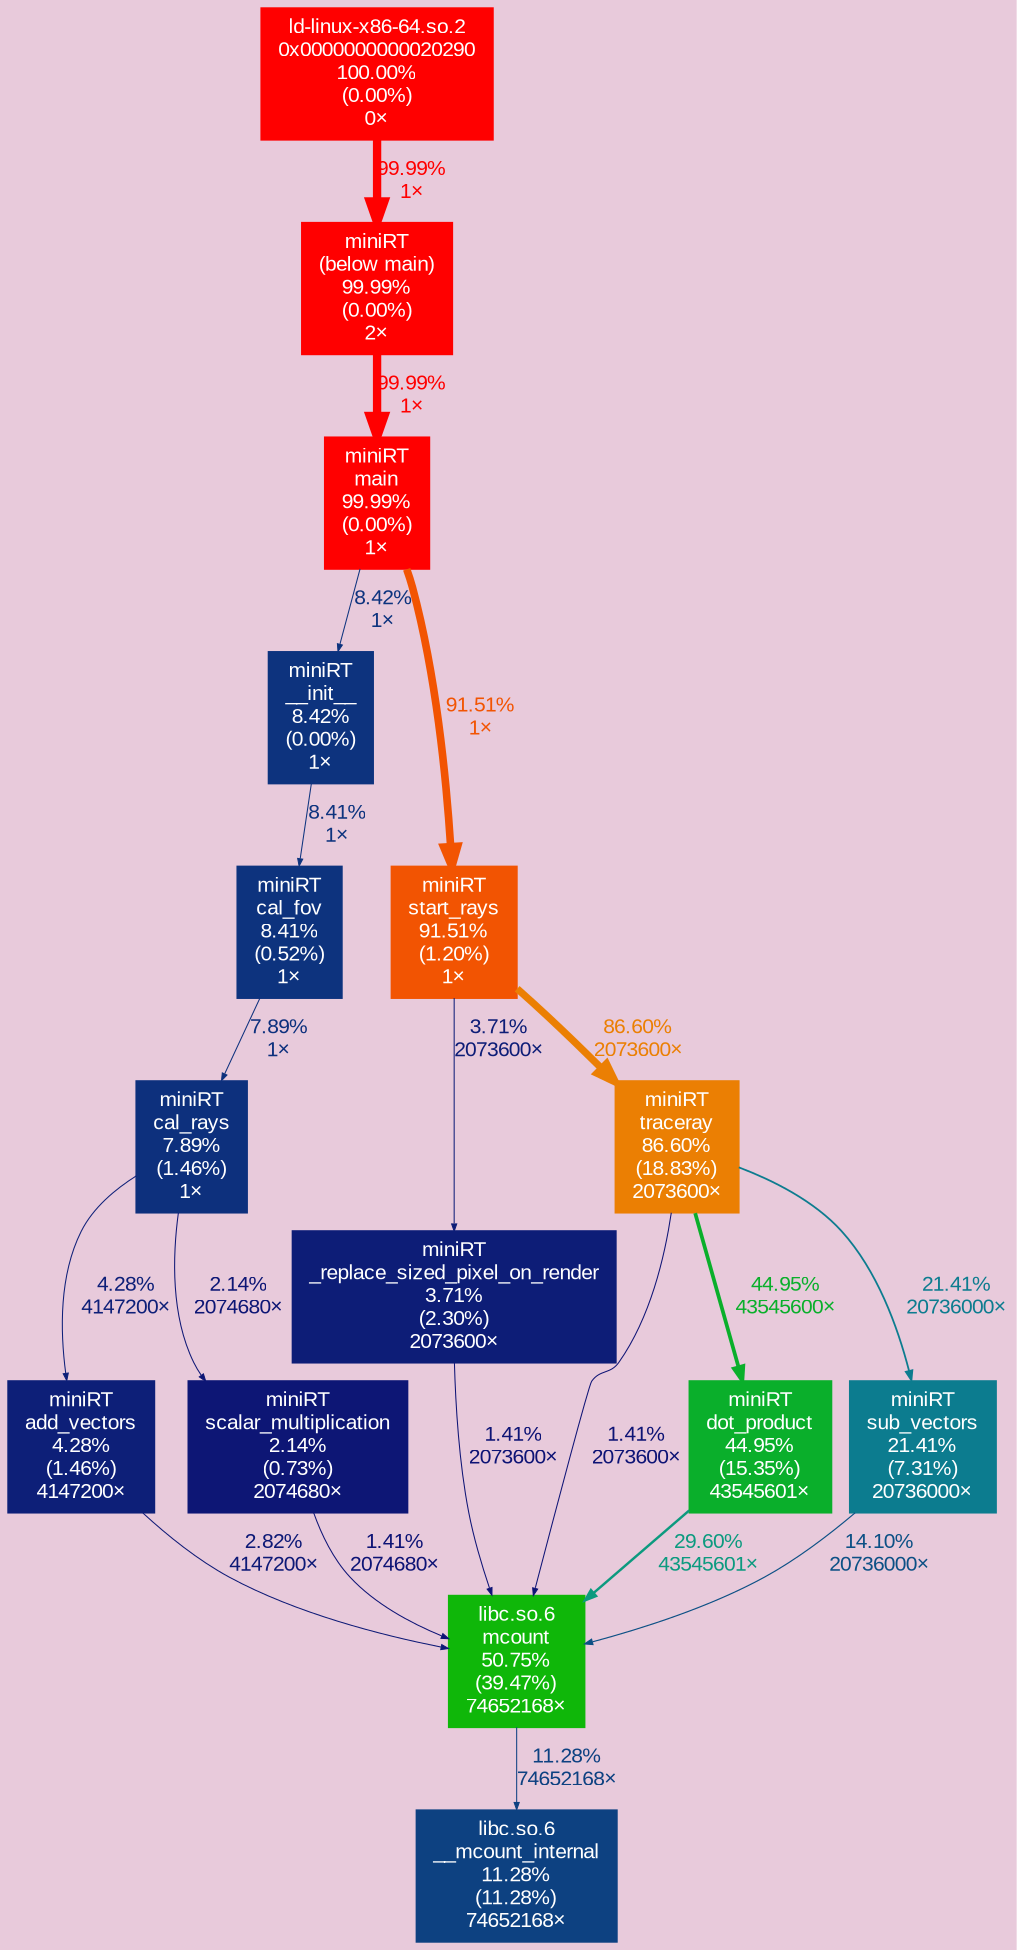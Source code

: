 digraph {
	tooltip=" "
	bgcolor="#E8CADB"
	graph [fontname=Arial, nodesep=0.125, ranksep=0.25];
	node [fontcolor=white, fontname=Arial, height=0, shape=box, style=filled, width=0];
	edge [fontname=Arial];
	"(below main)" [color="#ff0000", fontcolor="#ffffff", fontsize="10.00", label="miniRT\n(below main)\n99.99%\n(0.00%)\n2×"];
	"(below main)" -> main [arrowsize="1.00", color="#ff0000", fontcolor="#ff0000", fontsize="10.00", label="99.99%\n1×", labeldistance="4.00", penwidth="4.00"];
	"0x0000000000020290" [color="#ff0000", fontcolor="#ffffff", fontsize="10.00", label="ld-linux-x86-64.so.2\n0x0000000000020290\n100.00%\n(0.00%)\n0×"];
	"0x0000000000020290" -> "(below main)" [arrowsize="1.00", color="#ff0000", fontcolor="#ff0000", fontsize="10.00", label="99.99%\n1×", labeldistance="4.00", penwidth="4.00"];
	"__init__" [color="#0d337e", fontcolor="#ffffff", fontsize="10.00", label="miniRT\n__init__\n8.42%\n(0.00%)\n1×"];
	"__init__" -> "cal_fov" [arrowsize="0.35", color="#0d337e", fontcolor="#0d337e", fontsize="10.00", label="8.41%\n1×", labeldistance="0.50", penwidth="0.50"];
	"__mcount_internal" [color="#0d4181", fontcolor="#ffffff", fontsize="10.00", label="libc.so.6\n__mcount_internal\n11.28%\n(11.28%)\n74652168×"];
	"_replace_sized_pixel_on_render" [color="#0d1d77", fontcolor="#ffffff", fontsize="10.00", label="miniRT\n_replace_sized_pixel_on_render\n3.71%\n(2.30%)\n2073600×"];
	"_replace_sized_pixel_on_render" -> mcount [arrowsize="0.35", color="#0d1375", fontcolor="#0d1375", fontsize="10.00", label="1.41%\n2073600×", labeldistance="0.50", penwidth="0.50"];
	"add_vectors" [color="#0d1f78", fontcolor="#ffffff", fontsize="10.00", label="miniRT\nadd_vectors\n4.28%\n(1.46%)\n4147200×"];
	"add_vectors" -> mcount [arrowsize="0.35", color="#0d1976", fontcolor="#0d1976", fontsize="10.00", label="2.82%\n4147200×", labeldistance="0.50", penwidth="0.50"];
	"cal_fov" [color="#0d337e", fontcolor="#ffffff", fontsize="10.00", label="miniRT\ncal_fov\n8.41%\n(0.52%)\n1×"];
	"cal_fov" -> "cal_rays" [arrowsize="0.35", color="#0d307d", fontcolor="#0d307d", fontsize="10.00", label="7.89%\n1×", labeldistance="0.50", penwidth="0.50"];
	"cal_rays" [color="#0d307d", fontcolor="#ffffff", fontsize="10.00", label="miniRT\ncal_rays\n7.89%\n(1.46%)\n1×"];
	"cal_rays" -> "add_vectors" [arrowsize="0.35", color="#0d1f78", fontcolor="#0d1f78", fontsize="10.00", label="4.28%\n4147200×", labeldistance="0.50", penwidth="0.50"];
	"cal_rays" -> "scalar_multiplication" [arrowsize="0.35", color="#0d1675", fontcolor="#0d1675", fontsize="10.00", label="2.14%\n2074680×", labeldistance="0.50", penwidth="0.50"];
	"dot_product" [color="#0aaf2b", fontcolor="#ffffff", fontsize="10.00", label="miniRT\ndot_product\n44.95%\n(15.35%)\n43545601×"];
	"dot_product" -> mcount [arrowsize="0.54", color="#0c9a7f", fontcolor="#0c9a7f", fontsize="10.00", label="29.60%\n43545601×", labeldistance="1.18", penwidth="1.18"];
	main [color="#ff0000", fontcolor="#ffffff", fontsize="10.00", label="miniRT\nmain\n99.99%\n(0.00%)\n1×"];
	main -> "__init__" [arrowsize="0.35", color="#0d337e", fontcolor="#0d337e", fontsize="10.00", label="8.42%\n1×", labeldistance="0.50", penwidth="0.50"];
	main -> "start_rays" [arrowsize="0.96", color="#f25402", fontcolor="#f25402", fontsize="10.00", label="91.51%\n1×", labeldistance="3.66", penwidth="3.66"];
	mcount [color="#0fb709", fontcolor="#ffffff", fontsize="10.00", label="libc.so.6\nmcount\n50.75%\n(39.47%)\n74652168×"];
	mcount -> "__mcount_internal" [arrowsize="0.35", color="#0d4181", fontcolor="#0d4181", fontsize="10.00", label="11.28%\n74652168×", labeldistance="0.50", penwidth="0.50"];
	"scalar_multiplication" [color="#0d1675", fontcolor="#ffffff", fontsize="10.00", label="miniRT\nscalar_multiplication\n2.14%\n(0.73%)\n2074680×"];
	"scalar_multiplication" -> mcount [arrowsize="0.35", color="#0d1375", fontcolor="#0d1375", fontsize="10.00", label="1.41%\n2074680×", labeldistance="0.50", penwidth="0.50"];
	"start_rays" [color="#f25402", fontcolor="#ffffff", fontsize="10.00", label="miniRT\nstart_rays\n91.51%\n(1.20%)\n1×"];
	"start_rays" -> "_replace_sized_pixel_on_render" [arrowsize="0.35", color="#0d1d77", fontcolor="#0d1d77", fontsize="10.00", label="3.71%\n2073600×", labeldistance="0.50", penwidth="0.50"];
	"start_rays" -> traceray [arrowsize="0.93", color="#eb7f03", fontcolor="#eb7f03", fontsize="10.00", label="86.60%\n2073600×", labeldistance="3.46", penwidth="3.46"];
	"sub_vectors" [color="#0c7c8f", fontcolor="#ffffff", fontsize="10.00", label="miniRT\nsub_vectors\n21.41%\n(7.31%)\n20736000×"];
	"sub_vectors" -> mcount [arrowsize="0.38", color="#0c5085", fontcolor="#0c5085", fontsize="10.00", label="14.10%\n20736000×", labeldistance="0.56", penwidth="0.56"];
	traceray [color="#eb7f03", fontcolor="#ffffff", fontsize="10.00", label="miniRT\ntraceray\n86.60%\n(18.83%)\n2073600×"];
	traceray -> "dot_product" [arrowsize="0.67", color="#0aaf2b", fontcolor="#0aaf2b", fontsize="10.00", label="44.95%\n43545600×", labeldistance="1.80", penwidth="1.80"];
	traceray -> mcount [arrowsize="0.35", color="#0d1375", fontcolor="#0d1375", fontsize="10.00", label="1.41%\n2073600×", labeldistance="0.50", penwidth="0.50"];
	traceray -> "sub_vectors" [arrowsize="0.46", color="#0c7c8f", fontcolor="#0c7c8f", fontsize="10.00", label="21.41%\n20736000×", labeldistance="0.86", penwidth="0.86"];
}
